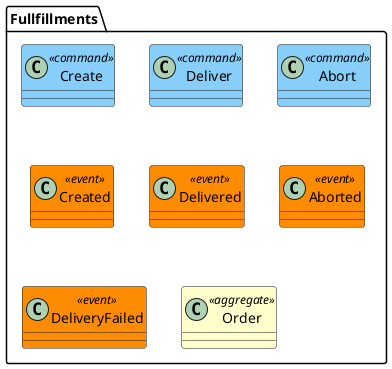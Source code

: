 @startuml

skinparam component {
  backgroundColor<<aggregate>> Business
  backgroundColor<<shared lib>> Green
}

skinparam class {
  backgroundColor<<command>> LightSkyBlue
  backgroundColor<<event>> DarkOrange
  backgroundColor<<aggregate>> Business
  backgroundColor<<process>> Violet
}

package "Fullfillments" {
	class "Create"  <<command>>
	class "Deliver"  <<command>>
	class "Abort"  <<command>>

	class "Created"  <<event>>
	class "Delivered"  <<event>>
	class "Aborted"  <<event>>
	class "DeliveryFailed"  <<event>>

	class "Order"  <<aggregate>>
}

@enduml